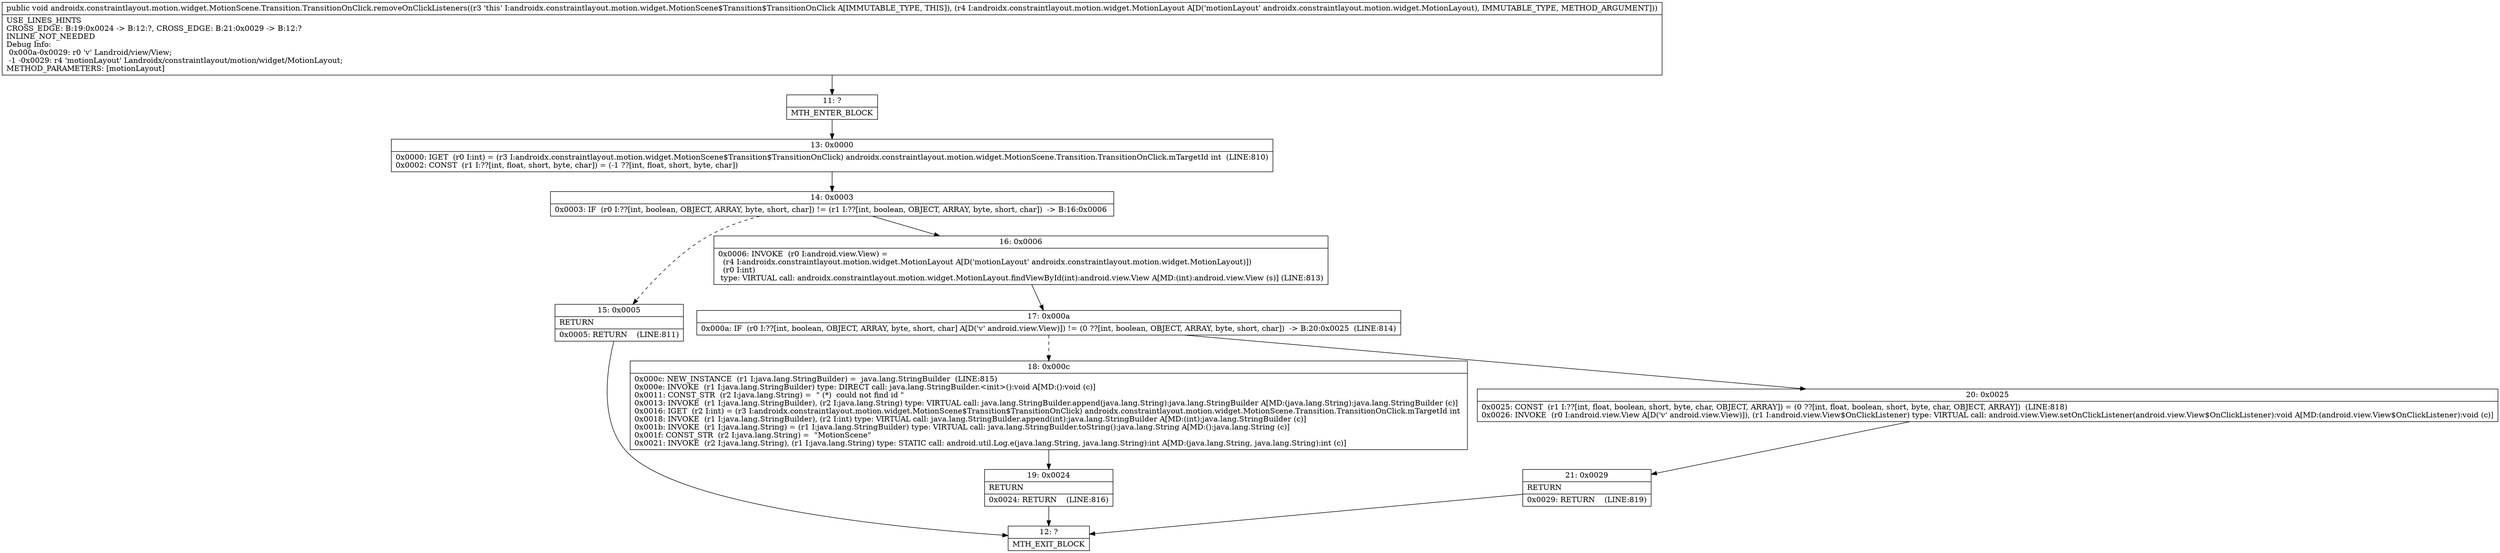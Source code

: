 digraph "CFG forandroidx.constraintlayout.motion.widget.MotionScene.Transition.TransitionOnClick.removeOnClickListeners(Landroidx\/constraintlayout\/motion\/widget\/MotionLayout;)V" {
Node_11 [shape=record,label="{11\:\ ?|MTH_ENTER_BLOCK\l}"];
Node_13 [shape=record,label="{13\:\ 0x0000|0x0000: IGET  (r0 I:int) = (r3 I:androidx.constraintlayout.motion.widget.MotionScene$Transition$TransitionOnClick) androidx.constraintlayout.motion.widget.MotionScene.Transition.TransitionOnClick.mTargetId int  (LINE:810)\l0x0002: CONST  (r1 I:??[int, float, short, byte, char]) = (\-1 ??[int, float, short, byte, char]) \l}"];
Node_14 [shape=record,label="{14\:\ 0x0003|0x0003: IF  (r0 I:??[int, boolean, OBJECT, ARRAY, byte, short, char]) != (r1 I:??[int, boolean, OBJECT, ARRAY, byte, short, char])  \-\> B:16:0x0006 \l}"];
Node_15 [shape=record,label="{15\:\ 0x0005|RETURN\l|0x0005: RETURN    (LINE:811)\l}"];
Node_12 [shape=record,label="{12\:\ ?|MTH_EXIT_BLOCK\l}"];
Node_16 [shape=record,label="{16\:\ 0x0006|0x0006: INVOKE  (r0 I:android.view.View) = \l  (r4 I:androidx.constraintlayout.motion.widget.MotionLayout A[D('motionLayout' androidx.constraintlayout.motion.widget.MotionLayout)])\l  (r0 I:int)\l type: VIRTUAL call: androidx.constraintlayout.motion.widget.MotionLayout.findViewById(int):android.view.View A[MD:(int):android.view.View (s)] (LINE:813)\l}"];
Node_17 [shape=record,label="{17\:\ 0x000a|0x000a: IF  (r0 I:??[int, boolean, OBJECT, ARRAY, byte, short, char] A[D('v' android.view.View)]) != (0 ??[int, boolean, OBJECT, ARRAY, byte, short, char])  \-\> B:20:0x0025  (LINE:814)\l}"];
Node_18 [shape=record,label="{18\:\ 0x000c|0x000c: NEW_INSTANCE  (r1 I:java.lang.StringBuilder) =  java.lang.StringBuilder  (LINE:815)\l0x000e: INVOKE  (r1 I:java.lang.StringBuilder) type: DIRECT call: java.lang.StringBuilder.\<init\>():void A[MD:():void (c)]\l0x0011: CONST_STR  (r2 I:java.lang.String) =  \" (*)  could not find id \" \l0x0013: INVOKE  (r1 I:java.lang.StringBuilder), (r2 I:java.lang.String) type: VIRTUAL call: java.lang.StringBuilder.append(java.lang.String):java.lang.StringBuilder A[MD:(java.lang.String):java.lang.StringBuilder (c)]\l0x0016: IGET  (r2 I:int) = (r3 I:androidx.constraintlayout.motion.widget.MotionScene$Transition$TransitionOnClick) androidx.constraintlayout.motion.widget.MotionScene.Transition.TransitionOnClick.mTargetId int \l0x0018: INVOKE  (r1 I:java.lang.StringBuilder), (r2 I:int) type: VIRTUAL call: java.lang.StringBuilder.append(int):java.lang.StringBuilder A[MD:(int):java.lang.StringBuilder (c)]\l0x001b: INVOKE  (r1 I:java.lang.String) = (r1 I:java.lang.StringBuilder) type: VIRTUAL call: java.lang.StringBuilder.toString():java.lang.String A[MD:():java.lang.String (c)]\l0x001f: CONST_STR  (r2 I:java.lang.String) =  \"MotionScene\" \l0x0021: INVOKE  (r2 I:java.lang.String), (r1 I:java.lang.String) type: STATIC call: android.util.Log.e(java.lang.String, java.lang.String):int A[MD:(java.lang.String, java.lang.String):int (c)]\l}"];
Node_19 [shape=record,label="{19\:\ 0x0024|RETURN\l|0x0024: RETURN    (LINE:816)\l}"];
Node_20 [shape=record,label="{20\:\ 0x0025|0x0025: CONST  (r1 I:??[int, float, boolean, short, byte, char, OBJECT, ARRAY]) = (0 ??[int, float, boolean, short, byte, char, OBJECT, ARRAY])  (LINE:818)\l0x0026: INVOKE  (r0 I:android.view.View A[D('v' android.view.View)]), (r1 I:android.view.View$OnClickListener) type: VIRTUAL call: android.view.View.setOnClickListener(android.view.View$OnClickListener):void A[MD:(android.view.View$OnClickListener):void (c)]\l}"];
Node_21 [shape=record,label="{21\:\ 0x0029|RETURN\l|0x0029: RETURN    (LINE:819)\l}"];
MethodNode[shape=record,label="{public void androidx.constraintlayout.motion.widget.MotionScene.Transition.TransitionOnClick.removeOnClickListeners((r3 'this' I:androidx.constraintlayout.motion.widget.MotionScene$Transition$TransitionOnClick A[IMMUTABLE_TYPE, THIS]), (r4 I:androidx.constraintlayout.motion.widget.MotionLayout A[D('motionLayout' androidx.constraintlayout.motion.widget.MotionLayout), IMMUTABLE_TYPE, METHOD_ARGUMENT]))  | USE_LINES_HINTS\lCROSS_EDGE: B:19:0x0024 \-\> B:12:?, CROSS_EDGE: B:21:0x0029 \-\> B:12:?\lINLINE_NOT_NEEDED\lDebug Info:\l  0x000a\-0x0029: r0 'v' Landroid\/view\/View;\l  \-1 \-0x0029: r4 'motionLayout' Landroidx\/constraintlayout\/motion\/widget\/MotionLayout;\lMETHOD_PARAMETERS: [motionLayout]\l}"];
MethodNode -> Node_11;Node_11 -> Node_13;
Node_13 -> Node_14;
Node_14 -> Node_15[style=dashed];
Node_14 -> Node_16;
Node_15 -> Node_12;
Node_16 -> Node_17;
Node_17 -> Node_18[style=dashed];
Node_17 -> Node_20;
Node_18 -> Node_19;
Node_19 -> Node_12;
Node_20 -> Node_21;
Node_21 -> Node_12;
}

